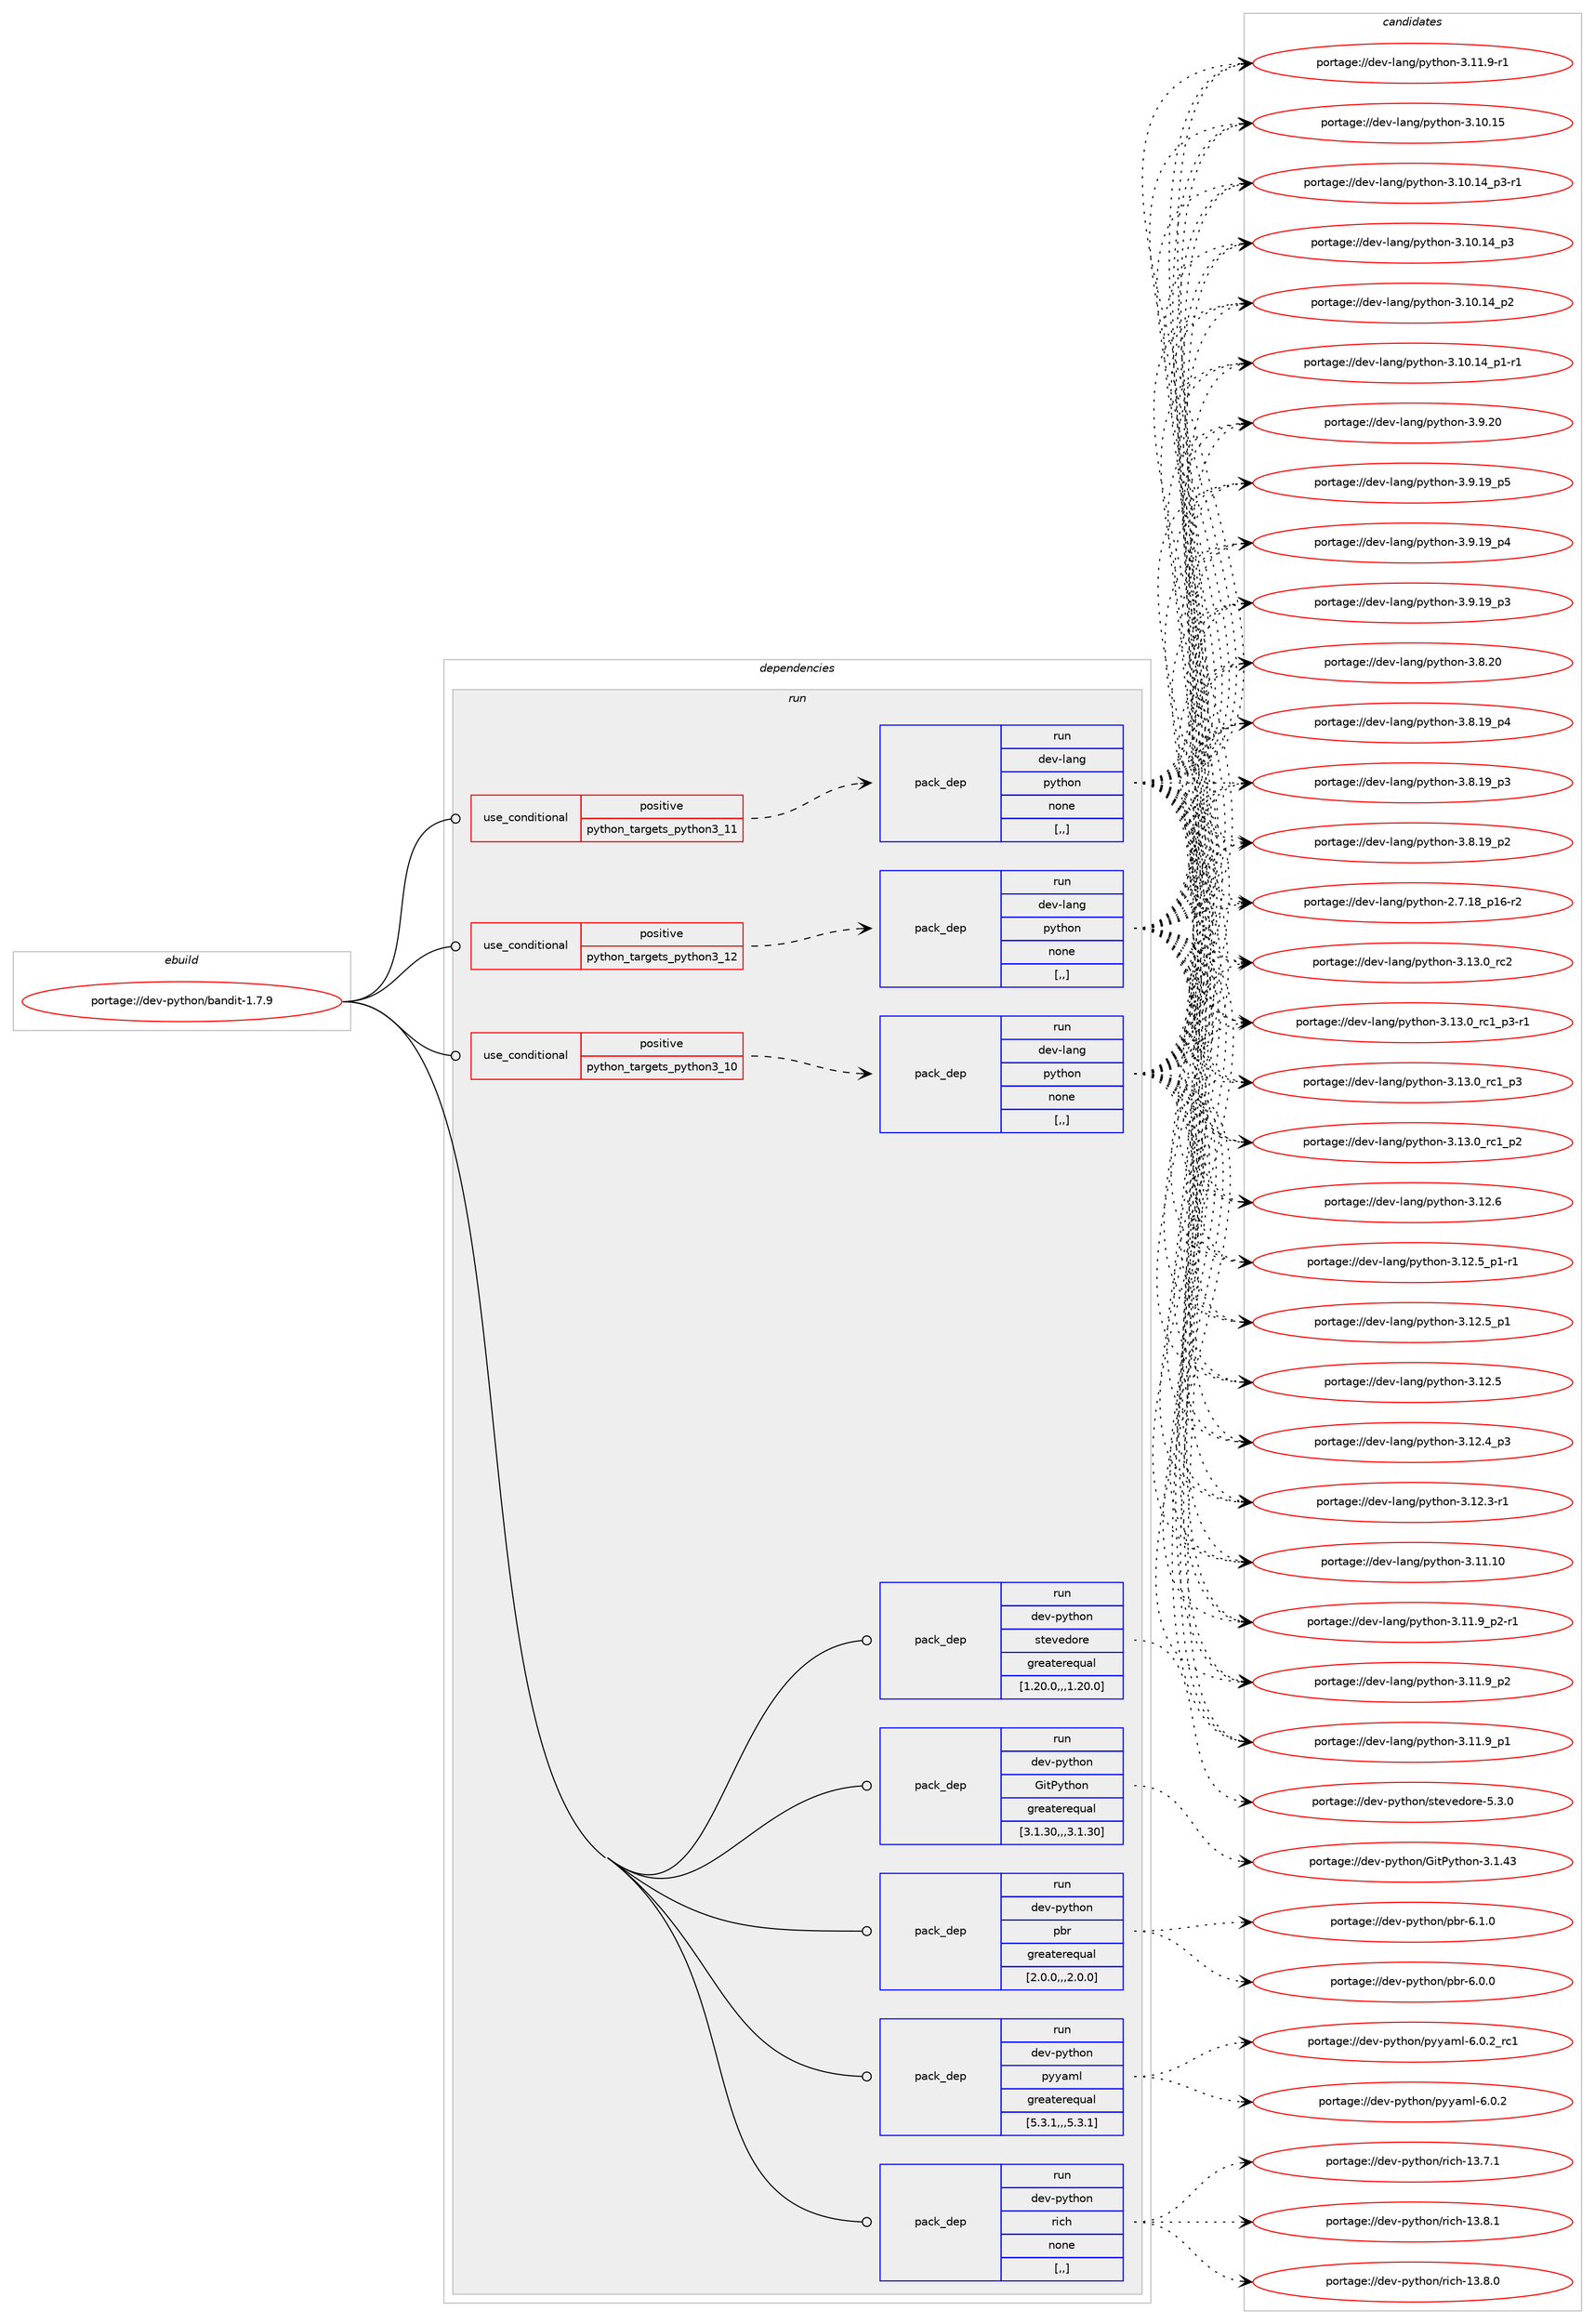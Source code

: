 digraph prolog {

# *************
# Graph options
# *************

newrank=true;
concentrate=true;
compound=true;
graph [rankdir=LR,fontname=Helvetica,fontsize=10,ranksep=1.5];#, ranksep=2.5, nodesep=0.2];
edge  [arrowhead=vee];
node  [fontname=Helvetica,fontsize=10];

# **********
# The ebuild
# **********

subgraph cluster_leftcol {
color=gray;
label=<<i>ebuild</i>>;
id [label="portage://dev-python/bandit-1.7.9", color=red, width=4, href="../dev-python/bandit-1.7.9.svg"];
}

# ****************
# The dependencies
# ****************

subgraph cluster_midcol {
color=gray;
label=<<i>dependencies</i>>;
subgraph cluster_compile {
fillcolor="#eeeeee";
style=filled;
label=<<i>compile</i>>;
}
subgraph cluster_compileandrun {
fillcolor="#eeeeee";
style=filled;
label=<<i>compile and run</i>>;
}
subgraph cluster_run {
fillcolor="#eeeeee";
style=filled;
label=<<i>run</i>>;
subgraph cond161441 {
dependency636749 [label=<<TABLE BORDER="0" CELLBORDER="1" CELLSPACING="0" CELLPADDING="4"><TR><TD ROWSPAN="3" CELLPADDING="10">use_conditional</TD></TR><TR><TD>positive</TD></TR><TR><TD>python_targets_python3_10</TD></TR></TABLE>>, shape=none, color=red];
subgraph pack470494 {
dependency636750 [label=<<TABLE BORDER="0" CELLBORDER="1" CELLSPACING="0" CELLPADDING="4" WIDTH="220"><TR><TD ROWSPAN="6" CELLPADDING="30">pack_dep</TD></TR><TR><TD WIDTH="110">run</TD></TR><TR><TD>dev-lang</TD></TR><TR><TD>python</TD></TR><TR><TD>none</TD></TR><TR><TD>[,,]</TD></TR></TABLE>>, shape=none, color=blue];
}
dependency636749:e -> dependency636750:w [weight=20,style="dashed",arrowhead="vee"];
}
id:e -> dependency636749:w [weight=20,style="solid",arrowhead="odot"];
subgraph cond161442 {
dependency636751 [label=<<TABLE BORDER="0" CELLBORDER="1" CELLSPACING="0" CELLPADDING="4"><TR><TD ROWSPAN="3" CELLPADDING="10">use_conditional</TD></TR><TR><TD>positive</TD></TR><TR><TD>python_targets_python3_11</TD></TR></TABLE>>, shape=none, color=red];
subgraph pack470495 {
dependency636752 [label=<<TABLE BORDER="0" CELLBORDER="1" CELLSPACING="0" CELLPADDING="4" WIDTH="220"><TR><TD ROWSPAN="6" CELLPADDING="30">pack_dep</TD></TR><TR><TD WIDTH="110">run</TD></TR><TR><TD>dev-lang</TD></TR><TR><TD>python</TD></TR><TR><TD>none</TD></TR><TR><TD>[,,]</TD></TR></TABLE>>, shape=none, color=blue];
}
dependency636751:e -> dependency636752:w [weight=20,style="dashed",arrowhead="vee"];
}
id:e -> dependency636751:w [weight=20,style="solid",arrowhead="odot"];
subgraph cond161443 {
dependency636753 [label=<<TABLE BORDER="0" CELLBORDER="1" CELLSPACING="0" CELLPADDING="4"><TR><TD ROWSPAN="3" CELLPADDING="10">use_conditional</TD></TR><TR><TD>positive</TD></TR><TR><TD>python_targets_python3_12</TD></TR></TABLE>>, shape=none, color=red];
subgraph pack470496 {
dependency636754 [label=<<TABLE BORDER="0" CELLBORDER="1" CELLSPACING="0" CELLPADDING="4" WIDTH="220"><TR><TD ROWSPAN="6" CELLPADDING="30">pack_dep</TD></TR><TR><TD WIDTH="110">run</TD></TR><TR><TD>dev-lang</TD></TR><TR><TD>python</TD></TR><TR><TD>none</TD></TR><TR><TD>[,,]</TD></TR></TABLE>>, shape=none, color=blue];
}
dependency636753:e -> dependency636754:w [weight=20,style="dashed",arrowhead="vee"];
}
id:e -> dependency636753:w [weight=20,style="solid",arrowhead="odot"];
subgraph pack470497 {
dependency636755 [label=<<TABLE BORDER="0" CELLBORDER="1" CELLSPACING="0" CELLPADDING="4" WIDTH="220"><TR><TD ROWSPAN="6" CELLPADDING="30">pack_dep</TD></TR><TR><TD WIDTH="110">run</TD></TR><TR><TD>dev-python</TD></TR><TR><TD>GitPython</TD></TR><TR><TD>greaterequal</TD></TR><TR><TD>[3.1.30,,,3.1.30]</TD></TR></TABLE>>, shape=none, color=blue];
}
id:e -> dependency636755:w [weight=20,style="solid",arrowhead="odot"];
subgraph pack470498 {
dependency636756 [label=<<TABLE BORDER="0" CELLBORDER="1" CELLSPACING="0" CELLPADDING="4" WIDTH="220"><TR><TD ROWSPAN="6" CELLPADDING="30">pack_dep</TD></TR><TR><TD WIDTH="110">run</TD></TR><TR><TD>dev-python</TD></TR><TR><TD>pbr</TD></TR><TR><TD>greaterequal</TD></TR><TR><TD>[2.0.0,,,2.0.0]</TD></TR></TABLE>>, shape=none, color=blue];
}
id:e -> dependency636756:w [weight=20,style="solid",arrowhead="odot"];
subgraph pack470499 {
dependency636757 [label=<<TABLE BORDER="0" CELLBORDER="1" CELLSPACING="0" CELLPADDING="4" WIDTH="220"><TR><TD ROWSPAN="6" CELLPADDING="30">pack_dep</TD></TR><TR><TD WIDTH="110">run</TD></TR><TR><TD>dev-python</TD></TR><TR><TD>pyyaml</TD></TR><TR><TD>greaterequal</TD></TR><TR><TD>[5.3.1,,,5.3.1]</TD></TR></TABLE>>, shape=none, color=blue];
}
id:e -> dependency636757:w [weight=20,style="solid",arrowhead="odot"];
subgraph pack470500 {
dependency636758 [label=<<TABLE BORDER="0" CELLBORDER="1" CELLSPACING="0" CELLPADDING="4" WIDTH="220"><TR><TD ROWSPAN="6" CELLPADDING="30">pack_dep</TD></TR><TR><TD WIDTH="110">run</TD></TR><TR><TD>dev-python</TD></TR><TR><TD>rich</TD></TR><TR><TD>none</TD></TR><TR><TD>[,,]</TD></TR></TABLE>>, shape=none, color=blue];
}
id:e -> dependency636758:w [weight=20,style="solid",arrowhead="odot"];
subgraph pack470501 {
dependency636759 [label=<<TABLE BORDER="0" CELLBORDER="1" CELLSPACING="0" CELLPADDING="4" WIDTH="220"><TR><TD ROWSPAN="6" CELLPADDING="30">pack_dep</TD></TR><TR><TD WIDTH="110">run</TD></TR><TR><TD>dev-python</TD></TR><TR><TD>stevedore</TD></TR><TR><TD>greaterequal</TD></TR><TR><TD>[1.20.0,,,1.20.0]</TD></TR></TABLE>>, shape=none, color=blue];
}
id:e -> dependency636759:w [weight=20,style="solid",arrowhead="odot"];
}
}

# **************
# The candidates
# **************

subgraph cluster_choices {
rank=same;
color=gray;
label=<<i>candidates</i>>;

subgraph choice470494 {
color=black;
nodesep=1;
choice10010111845108971101034711212111610411111045514649514648951149950 [label="portage://dev-lang/python-3.13.0_rc2", color=red, width=4,href="../dev-lang/python-3.13.0_rc2.svg"];
choice1001011184510897110103471121211161041111104551464951464895114994995112514511449 [label="portage://dev-lang/python-3.13.0_rc1_p3-r1", color=red, width=4,href="../dev-lang/python-3.13.0_rc1_p3-r1.svg"];
choice100101118451089711010347112121116104111110455146495146489511499499511251 [label="portage://dev-lang/python-3.13.0_rc1_p3", color=red, width=4,href="../dev-lang/python-3.13.0_rc1_p3.svg"];
choice100101118451089711010347112121116104111110455146495146489511499499511250 [label="portage://dev-lang/python-3.13.0_rc1_p2", color=red, width=4,href="../dev-lang/python-3.13.0_rc1_p2.svg"];
choice10010111845108971101034711212111610411111045514649504654 [label="portage://dev-lang/python-3.12.6", color=red, width=4,href="../dev-lang/python-3.12.6.svg"];
choice1001011184510897110103471121211161041111104551464950465395112494511449 [label="portage://dev-lang/python-3.12.5_p1-r1", color=red, width=4,href="../dev-lang/python-3.12.5_p1-r1.svg"];
choice100101118451089711010347112121116104111110455146495046539511249 [label="portage://dev-lang/python-3.12.5_p1", color=red, width=4,href="../dev-lang/python-3.12.5_p1.svg"];
choice10010111845108971101034711212111610411111045514649504653 [label="portage://dev-lang/python-3.12.5", color=red, width=4,href="../dev-lang/python-3.12.5.svg"];
choice100101118451089711010347112121116104111110455146495046529511251 [label="portage://dev-lang/python-3.12.4_p3", color=red, width=4,href="../dev-lang/python-3.12.4_p3.svg"];
choice100101118451089711010347112121116104111110455146495046514511449 [label="portage://dev-lang/python-3.12.3-r1", color=red, width=4,href="../dev-lang/python-3.12.3-r1.svg"];
choice1001011184510897110103471121211161041111104551464949464948 [label="portage://dev-lang/python-3.11.10", color=red, width=4,href="../dev-lang/python-3.11.10.svg"];
choice1001011184510897110103471121211161041111104551464949465795112504511449 [label="portage://dev-lang/python-3.11.9_p2-r1", color=red, width=4,href="../dev-lang/python-3.11.9_p2-r1.svg"];
choice100101118451089711010347112121116104111110455146494946579511250 [label="portage://dev-lang/python-3.11.9_p2", color=red, width=4,href="../dev-lang/python-3.11.9_p2.svg"];
choice100101118451089711010347112121116104111110455146494946579511249 [label="portage://dev-lang/python-3.11.9_p1", color=red, width=4,href="../dev-lang/python-3.11.9_p1.svg"];
choice100101118451089711010347112121116104111110455146494946574511449 [label="portage://dev-lang/python-3.11.9-r1", color=red, width=4,href="../dev-lang/python-3.11.9-r1.svg"];
choice1001011184510897110103471121211161041111104551464948464953 [label="portage://dev-lang/python-3.10.15", color=red, width=4,href="../dev-lang/python-3.10.15.svg"];
choice100101118451089711010347112121116104111110455146494846495295112514511449 [label="portage://dev-lang/python-3.10.14_p3-r1", color=red, width=4,href="../dev-lang/python-3.10.14_p3-r1.svg"];
choice10010111845108971101034711212111610411111045514649484649529511251 [label="portage://dev-lang/python-3.10.14_p3", color=red, width=4,href="../dev-lang/python-3.10.14_p3.svg"];
choice10010111845108971101034711212111610411111045514649484649529511250 [label="portage://dev-lang/python-3.10.14_p2", color=red, width=4,href="../dev-lang/python-3.10.14_p2.svg"];
choice100101118451089711010347112121116104111110455146494846495295112494511449 [label="portage://dev-lang/python-3.10.14_p1-r1", color=red, width=4,href="../dev-lang/python-3.10.14_p1-r1.svg"];
choice10010111845108971101034711212111610411111045514657465048 [label="portage://dev-lang/python-3.9.20", color=red, width=4,href="../dev-lang/python-3.9.20.svg"];
choice100101118451089711010347112121116104111110455146574649579511253 [label="portage://dev-lang/python-3.9.19_p5", color=red, width=4,href="../dev-lang/python-3.9.19_p5.svg"];
choice100101118451089711010347112121116104111110455146574649579511252 [label="portage://dev-lang/python-3.9.19_p4", color=red, width=4,href="../dev-lang/python-3.9.19_p4.svg"];
choice100101118451089711010347112121116104111110455146574649579511251 [label="portage://dev-lang/python-3.9.19_p3", color=red, width=4,href="../dev-lang/python-3.9.19_p3.svg"];
choice10010111845108971101034711212111610411111045514656465048 [label="portage://dev-lang/python-3.8.20", color=red, width=4,href="../dev-lang/python-3.8.20.svg"];
choice100101118451089711010347112121116104111110455146564649579511252 [label="portage://dev-lang/python-3.8.19_p4", color=red, width=4,href="../dev-lang/python-3.8.19_p4.svg"];
choice100101118451089711010347112121116104111110455146564649579511251 [label="portage://dev-lang/python-3.8.19_p3", color=red, width=4,href="../dev-lang/python-3.8.19_p3.svg"];
choice100101118451089711010347112121116104111110455146564649579511250 [label="portage://dev-lang/python-3.8.19_p2", color=red, width=4,href="../dev-lang/python-3.8.19_p2.svg"];
choice100101118451089711010347112121116104111110455046554649569511249544511450 [label="portage://dev-lang/python-2.7.18_p16-r2", color=red, width=4,href="../dev-lang/python-2.7.18_p16-r2.svg"];
dependency636750:e -> choice10010111845108971101034711212111610411111045514649514648951149950:w [style=dotted,weight="100"];
dependency636750:e -> choice1001011184510897110103471121211161041111104551464951464895114994995112514511449:w [style=dotted,weight="100"];
dependency636750:e -> choice100101118451089711010347112121116104111110455146495146489511499499511251:w [style=dotted,weight="100"];
dependency636750:e -> choice100101118451089711010347112121116104111110455146495146489511499499511250:w [style=dotted,weight="100"];
dependency636750:e -> choice10010111845108971101034711212111610411111045514649504654:w [style=dotted,weight="100"];
dependency636750:e -> choice1001011184510897110103471121211161041111104551464950465395112494511449:w [style=dotted,weight="100"];
dependency636750:e -> choice100101118451089711010347112121116104111110455146495046539511249:w [style=dotted,weight="100"];
dependency636750:e -> choice10010111845108971101034711212111610411111045514649504653:w [style=dotted,weight="100"];
dependency636750:e -> choice100101118451089711010347112121116104111110455146495046529511251:w [style=dotted,weight="100"];
dependency636750:e -> choice100101118451089711010347112121116104111110455146495046514511449:w [style=dotted,weight="100"];
dependency636750:e -> choice1001011184510897110103471121211161041111104551464949464948:w [style=dotted,weight="100"];
dependency636750:e -> choice1001011184510897110103471121211161041111104551464949465795112504511449:w [style=dotted,weight="100"];
dependency636750:e -> choice100101118451089711010347112121116104111110455146494946579511250:w [style=dotted,weight="100"];
dependency636750:e -> choice100101118451089711010347112121116104111110455146494946579511249:w [style=dotted,weight="100"];
dependency636750:e -> choice100101118451089711010347112121116104111110455146494946574511449:w [style=dotted,weight="100"];
dependency636750:e -> choice1001011184510897110103471121211161041111104551464948464953:w [style=dotted,weight="100"];
dependency636750:e -> choice100101118451089711010347112121116104111110455146494846495295112514511449:w [style=dotted,weight="100"];
dependency636750:e -> choice10010111845108971101034711212111610411111045514649484649529511251:w [style=dotted,weight="100"];
dependency636750:e -> choice10010111845108971101034711212111610411111045514649484649529511250:w [style=dotted,weight="100"];
dependency636750:e -> choice100101118451089711010347112121116104111110455146494846495295112494511449:w [style=dotted,weight="100"];
dependency636750:e -> choice10010111845108971101034711212111610411111045514657465048:w [style=dotted,weight="100"];
dependency636750:e -> choice100101118451089711010347112121116104111110455146574649579511253:w [style=dotted,weight="100"];
dependency636750:e -> choice100101118451089711010347112121116104111110455146574649579511252:w [style=dotted,weight="100"];
dependency636750:e -> choice100101118451089711010347112121116104111110455146574649579511251:w [style=dotted,weight="100"];
dependency636750:e -> choice10010111845108971101034711212111610411111045514656465048:w [style=dotted,weight="100"];
dependency636750:e -> choice100101118451089711010347112121116104111110455146564649579511252:w [style=dotted,weight="100"];
dependency636750:e -> choice100101118451089711010347112121116104111110455146564649579511251:w [style=dotted,weight="100"];
dependency636750:e -> choice100101118451089711010347112121116104111110455146564649579511250:w [style=dotted,weight="100"];
dependency636750:e -> choice100101118451089711010347112121116104111110455046554649569511249544511450:w [style=dotted,weight="100"];
}
subgraph choice470495 {
color=black;
nodesep=1;
choice10010111845108971101034711212111610411111045514649514648951149950 [label="portage://dev-lang/python-3.13.0_rc2", color=red, width=4,href="../dev-lang/python-3.13.0_rc2.svg"];
choice1001011184510897110103471121211161041111104551464951464895114994995112514511449 [label="portage://dev-lang/python-3.13.0_rc1_p3-r1", color=red, width=4,href="../dev-lang/python-3.13.0_rc1_p3-r1.svg"];
choice100101118451089711010347112121116104111110455146495146489511499499511251 [label="portage://dev-lang/python-3.13.0_rc1_p3", color=red, width=4,href="../dev-lang/python-3.13.0_rc1_p3.svg"];
choice100101118451089711010347112121116104111110455146495146489511499499511250 [label="portage://dev-lang/python-3.13.0_rc1_p2", color=red, width=4,href="../dev-lang/python-3.13.0_rc1_p2.svg"];
choice10010111845108971101034711212111610411111045514649504654 [label="portage://dev-lang/python-3.12.6", color=red, width=4,href="../dev-lang/python-3.12.6.svg"];
choice1001011184510897110103471121211161041111104551464950465395112494511449 [label="portage://dev-lang/python-3.12.5_p1-r1", color=red, width=4,href="../dev-lang/python-3.12.5_p1-r1.svg"];
choice100101118451089711010347112121116104111110455146495046539511249 [label="portage://dev-lang/python-3.12.5_p1", color=red, width=4,href="../dev-lang/python-3.12.5_p1.svg"];
choice10010111845108971101034711212111610411111045514649504653 [label="portage://dev-lang/python-3.12.5", color=red, width=4,href="../dev-lang/python-3.12.5.svg"];
choice100101118451089711010347112121116104111110455146495046529511251 [label="portage://dev-lang/python-3.12.4_p3", color=red, width=4,href="../dev-lang/python-3.12.4_p3.svg"];
choice100101118451089711010347112121116104111110455146495046514511449 [label="portage://dev-lang/python-3.12.3-r1", color=red, width=4,href="../dev-lang/python-3.12.3-r1.svg"];
choice1001011184510897110103471121211161041111104551464949464948 [label="portage://dev-lang/python-3.11.10", color=red, width=4,href="../dev-lang/python-3.11.10.svg"];
choice1001011184510897110103471121211161041111104551464949465795112504511449 [label="portage://dev-lang/python-3.11.9_p2-r1", color=red, width=4,href="../dev-lang/python-3.11.9_p2-r1.svg"];
choice100101118451089711010347112121116104111110455146494946579511250 [label="portage://dev-lang/python-3.11.9_p2", color=red, width=4,href="../dev-lang/python-3.11.9_p2.svg"];
choice100101118451089711010347112121116104111110455146494946579511249 [label="portage://dev-lang/python-3.11.9_p1", color=red, width=4,href="../dev-lang/python-3.11.9_p1.svg"];
choice100101118451089711010347112121116104111110455146494946574511449 [label="portage://dev-lang/python-3.11.9-r1", color=red, width=4,href="../dev-lang/python-3.11.9-r1.svg"];
choice1001011184510897110103471121211161041111104551464948464953 [label="portage://dev-lang/python-3.10.15", color=red, width=4,href="../dev-lang/python-3.10.15.svg"];
choice100101118451089711010347112121116104111110455146494846495295112514511449 [label="portage://dev-lang/python-3.10.14_p3-r1", color=red, width=4,href="../dev-lang/python-3.10.14_p3-r1.svg"];
choice10010111845108971101034711212111610411111045514649484649529511251 [label="portage://dev-lang/python-3.10.14_p3", color=red, width=4,href="../dev-lang/python-3.10.14_p3.svg"];
choice10010111845108971101034711212111610411111045514649484649529511250 [label="portage://dev-lang/python-3.10.14_p2", color=red, width=4,href="../dev-lang/python-3.10.14_p2.svg"];
choice100101118451089711010347112121116104111110455146494846495295112494511449 [label="portage://dev-lang/python-3.10.14_p1-r1", color=red, width=4,href="../dev-lang/python-3.10.14_p1-r1.svg"];
choice10010111845108971101034711212111610411111045514657465048 [label="portage://dev-lang/python-3.9.20", color=red, width=4,href="../dev-lang/python-3.9.20.svg"];
choice100101118451089711010347112121116104111110455146574649579511253 [label="portage://dev-lang/python-3.9.19_p5", color=red, width=4,href="../dev-lang/python-3.9.19_p5.svg"];
choice100101118451089711010347112121116104111110455146574649579511252 [label="portage://dev-lang/python-3.9.19_p4", color=red, width=4,href="../dev-lang/python-3.9.19_p4.svg"];
choice100101118451089711010347112121116104111110455146574649579511251 [label="portage://dev-lang/python-3.9.19_p3", color=red, width=4,href="../dev-lang/python-3.9.19_p3.svg"];
choice10010111845108971101034711212111610411111045514656465048 [label="portage://dev-lang/python-3.8.20", color=red, width=4,href="../dev-lang/python-3.8.20.svg"];
choice100101118451089711010347112121116104111110455146564649579511252 [label="portage://dev-lang/python-3.8.19_p4", color=red, width=4,href="../dev-lang/python-3.8.19_p4.svg"];
choice100101118451089711010347112121116104111110455146564649579511251 [label="portage://dev-lang/python-3.8.19_p3", color=red, width=4,href="../dev-lang/python-3.8.19_p3.svg"];
choice100101118451089711010347112121116104111110455146564649579511250 [label="portage://dev-lang/python-3.8.19_p2", color=red, width=4,href="../dev-lang/python-3.8.19_p2.svg"];
choice100101118451089711010347112121116104111110455046554649569511249544511450 [label="portage://dev-lang/python-2.7.18_p16-r2", color=red, width=4,href="../dev-lang/python-2.7.18_p16-r2.svg"];
dependency636752:e -> choice10010111845108971101034711212111610411111045514649514648951149950:w [style=dotted,weight="100"];
dependency636752:e -> choice1001011184510897110103471121211161041111104551464951464895114994995112514511449:w [style=dotted,weight="100"];
dependency636752:e -> choice100101118451089711010347112121116104111110455146495146489511499499511251:w [style=dotted,weight="100"];
dependency636752:e -> choice100101118451089711010347112121116104111110455146495146489511499499511250:w [style=dotted,weight="100"];
dependency636752:e -> choice10010111845108971101034711212111610411111045514649504654:w [style=dotted,weight="100"];
dependency636752:e -> choice1001011184510897110103471121211161041111104551464950465395112494511449:w [style=dotted,weight="100"];
dependency636752:e -> choice100101118451089711010347112121116104111110455146495046539511249:w [style=dotted,weight="100"];
dependency636752:e -> choice10010111845108971101034711212111610411111045514649504653:w [style=dotted,weight="100"];
dependency636752:e -> choice100101118451089711010347112121116104111110455146495046529511251:w [style=dotted,weight="100"];
dependency636752:e -> choice100101118451089711010347112121116104111110455146495046514511449:w [style=dotted,weight="100"];
dependency636752:e -> choice1001011184510897110103471121211161041111104551464949464948:w [style=dotted,weight="100"];
dependency636752:e -> choice1001011184510897110103471121211161041111104551464949465795112504511449:w [style=dotted,weight="100"];
dependency636752:e -> choice100101118451089711010347112121116104111110455146494946579511250:w [style=dotted,weight="100"];
dependency636752:e -> choice100101118451089711010347112121116104111110455146494946579511249:w [style=dotted,weight="100"];
dependency636752:e -> choice100101118451089711010347112121116104111110455146494946574511449:w [style=dotted,weight="100"];
dependency636752:e -> choice1001011184510897110103471121211161041111104551464948464953:w [style=dotted,weight="100"];
dependency636752:e -> choice100101118451089711010347112121116104111110455146494846495295112514511449:w [style=dotted,weight="100"];
dependency636752:e -> choice10010111845108971101034711212111610411111045514649484649529511251:w [style=dotted,weight="100"];
dependency636752:e -> choice10010111845108971101034711212111610411111045514649484649529511250:w [style=dotted,weight="100"];
dependency636752:e -> choice100101118451089711010347112121116104111110455146494846495295112494511449:w [style=dotted,weight="100"];
dependency636752:e -> choice10010111845108971101034711212111610411111045514657465048:w [style=dotted,weight="100"];
dependency636752:e -> choice100101118451089711010347112121116104111110455146574649579511253:w [style=dotted,weight="100"];
dependency636752:e -> choice100101118451089711010347112121116104111110455146574649579511252:w [style=dotted,weight="100"];
dependency636752:e -> choice100101118451089711010347112121116104111110455146574649579511251:w [style=dotted,weight="100"];
dependency636752:e -> choice10010111845108971101034711212111610411111045514656465048:w [style=dotted,weight="100"];
dependency636752:e -> choice100101118451089711010347112121116104111110455146564649579511252:w [style=dotted,weight="100"];
dependency636752:e -> choice100101118451089711010347112121116104111110455146564649579511251:w [style=dotted,weight="100"];
dependency636752:e -> choice100101118451089711010347112121116104111110455146564649579511250:w [style=dotted,weight="100"];
dependency636752:e -> choice100101118451089711010347112121116104111110455046554649569511249544511450:w [style=dotted,weight="100"];
}
subgraph choice470496 {
color=black;
nodesep=1;
choice10010111845108971101034711212111610411111045514649514648951149950 [label="portage://dev-lang/python-3.13.0_rc2", color=red, width=4,href="../dev-lang/python-3.13.0_rc2.svg"];
choice1001011184510897110103471121211161041111104551464951464895114994995112514511449 [label="portage://dev-lang/python-3.13.0_rc1_p3-r1", color=red, width=4,href="../dev-lang/python-3.13.0_rc1_p3-r1.svg"];
choice100101118451089711010347112121116104111110455146495146489511499499511251 [label="portage://dev-lang/python-3.13.0_rc1_p3", color=red, width=4,href="../dev-lang/python-3.13.0_rc1_p3.svg"];
choice100101118451089711010347112121116104111110455146495146489511499499511250 [label="portage://dev-lang/python-3.13.0_rc1_p2", color=red, width=4,href="../dev-lang/python-3.13.0_rc1_p2.svg"];
choice10010111845108971101034711212111610411111045514649504654 [label="portage://dev-lang/python-3.12.6", color=red, width=4,href="../dev-lang/python-3.12.6.svg"];
choice1001011184510897110103471121211161041111104551464950465395112494511449 [label="portage://dev-lang/python-3.12.5_p1-r1", color=red, width=4,href="../dev-lang/python-3.12.5_p1-r1.svg"];
choice100101118451089711010347112121116104111110455146495046539511249 [label="portage://dev-lang/python-3.12.5_p1", color=red, width=4,href="../dev-lang/python-3.12.5_p1.svg"];
choice10010111845108971101034711212111610411111045514649504653 [label="portage://dev-lang/python-3.12.5", color=red, width=4,href="../dev-lang/python-3.12.5.svg"];
choice100101118451089711010347112121116104111110455146495046529511251 [label="portage://dev-lang/python-3.12.4_p3", color=red, width=4,href="../dev-lang/python-3.12.4_p3.svg"];
choice100101118451089711010347112121116104111110455146495046514511449 [label="portage://dev-lang/python-3.12.3-r1", color=red, width=4,href="../dev-lang/python-3.12.3-r1.svg"];
choice1001011184510897110103471121211161041111104551464949464948 [label="portage://dev-lang/python-3.11.10", color=red, width=4,href="../dev-lang/python-3.11.10.svg"];
choice1001011184510897110103471121211161041111104551464949465795112504511449 [label="portage://dev-lang/python-3.11.9_p2-r1", color=red, width=4,href="../dev-lang/python-3.11.9_p2-r1.svg"];
choice100101118451089711010347112121116104111110455146494946579511250 [label="portage://dev-lang/python-3.11.9_p2", color=red, width=4,href="../dev-lang/python-3.11.9_p2.svg"];
choice100101118451089711010347112121116104111110455146494946579511249 [label="portage://dev-lang/python-3.11.9_p1", color=red, width=4,href="../dev-lang/python-3.11.9_p1.svg"];
choice100101118451089711010347112121116104111110455146494946574511449 [label="portage://dev-lang/python-3.11.9-r1", color=red, width=4,href="../dev-lang/python-3.11.9-r1.svg"];
choice1001011184510897110103471121211161041111104551464948464953 [label="portage://dev-lang/python-3.10.15", color=red, width=4,href="../dev-lang/python-3.10.15.svg"];
choice100101118451089711010347112121116104111110455146494846495295112514511449 [label="portage://dev-lang/python-3.10.14_p3-r1", color=red, width=4,href="../dev-lang/python-3.10.14_p3-r1.svg"];
choice10010111845108971101034711212111610411111045514649484649529511251 [label="portage://dev-lang/python-3.10.14_p3", color=red, width=4,href="../dev-lang/python-3.10.14_p3.svg"];
choice10010111845108971101034711212111610411111045514649484649529511250 [label="portage://dev-lang/python-3.10.14_p2", color=red, width=4,href="../dev-lang/python-3.10.14_p2.svg"];
choice100101118451089711010347112121116104111110455146494846495295112494511449 [label="portage://dev-lang/python-3.10.14_p1-r1", color=red, width=4,href="../dev-lang/python-3.10.14_p1-r1.svg"];
choice10010111845108971101034711212111610411111045514657465048 [label="portage://dev-lang/python-3.9.20", color=red, width=4,href="../dev-lang/python-3.9.20.svg"];
choice100101118451089711010347112121116104111110455146574649579511253 [label="portage://dev-lang/python-3.9.19_p5", color=red, width=4,href="../dev-lang/python-3.9.19_p5.svg"];
choice100101118451089711010347112121116104111110455146574649579511252 [label="portage://dev-lang/python-3.9.19_p4", color=red, width=4,href="../dev-lang/python-3.9.19_p4.svg"];
choice100101118451089711010347112121116104111110455146574649579511251 [label="portage://dev-lang/python-3.9.19_p3", color=red, width=4,href="../dev-lang/python-3.9.19_p3.svg"];
choice10010111845108971101034711212111610411111045514656465048 [label="portage://dev-lang/python-3.8.20", color=red, width=4,href="../dev-lang/python-3.8.20.svg"];
choice100101118451089711010347112121116104111110455146564649579511252 [label="portage://dev-lang/python-3.8.19_p4", color=red, width=4,href="../dev-lang/python-3.8.19_p4.svg"];
choice100101118451089711010347112121116104111110455146564649579511251 [label="portage://dev-lang/python-3.8.19_p3", color=red, width=4,href="../dev-lang/python-3.8.19_p3.svg"];
choice100101118451089711010347112121116104111110455146564649579511250 [label="portage://dev-lang/python-3.8.19_p2", color=red, width=4,href="../dev-lang/python-3.8.19_p2.svg"];
choice100101118451089711010347112121116104111110455046554649569511249544511450 [label="portage://dev-lang/python-2.7.18_p16-r2", color=red, width=4,href="../dev-lang/python-2.7.18_p16-r2.svg"];
dependency636754:e -> choice10010111845108971101034711212111610411111045514649514648951149950:w [style=dotted,weight="100"];
dependency636754:e -> choice1001011184510897110103471121211161041111104551464951464895114994995112514511449:w [style=dotted,weight="100"];
dependency636754:e -> choice100101118451089711010347112121116104111110455146495146489511499499511251:w [style=dotted,weight="100"];
dependency636754:e -> choice100101118451089711010347112121116104111110455146495146489511499499511250:w [style=dotted,weight="100"];
dependency636754:e -> choice10010111845108971101034711212111610411111045514649504654:w [style=dotted,weight="100"];
dependency636754:e -> choice1001011184510897110103471121211161041111104551464950465395112494511449:w [style=dotted,weight="100"];
dependency636754:e -> choice100101118451089711010347112121116104111110455146495046539511249:w [style=dotted,weight="100"];
dependency636754:e -> choice10010111845108971101034711212111610411111045514649504653:w [style=dotted,weight="100"];
dependency636754:e -> choice100101118451089711010347112121116104111110455146495046529511251:w [style=dotted,weight="100"];
dependency636754:e -> choice100101118451089711010347112121116104111110455146495046514511449:w [style=dotted,weight="100"];
dependency636754:e -> choice1001011184510897110103471121211161041111104551464949464948:w [style=dotted,weight="100"];
dependency636754:e -> choice1001011184510897110103471121211161041111104551464949465795112504511449:w [style=dotted,weight="100"];
dependency636754:e -> choice100101118451089711010347112121116104111110455146494946579511250:w [style=dotted,weight="100"];
dependency636754:e -> choice100101118451089711010347112121116104111110455146494946579511249:w [style=dotted,weight="100"];
dependency636754:e -> choice100101118451089711010347112121116104111110455146494946574511449:w [style=dotted,weight="100"];
dependency636754:e -> choice1001011184510897110103471121211161041111104551464948464953:w [style=dotted,weight="100"];
dependency636754:e -> choice100101118451089711010347112121116104111110455146494846495295112514511449:w [style=dotted,weight="100"];
dependency636754:e -> choice10010111845108971101034711212111610411111045514649484649529511251:w [style=dotted,weight="100"];
dependency636754:e -> choice10010111845108971101034711212111610411111045514649484649529511250:w [style=dotted,weight="100"];
dependency636754:e -> choice100101118451089711010347112121116104111110455146494846495295112494511449:w [style=dotted,weight="100"];
dependency636754:e -> choice10010111845108971101034711212111610411111045514657465048:w [style=dotted,weight="100"];
dependency636754:e -> choice100101118451089711010347112121116104111110455146574649579511253:w [style=dotted,weight="100"];
dependency636754:e -> choice100101118451089711010347112121116104111110455146574649579511252:w [style=dotted,weight="100"];
dependency636754:e -> choice100101118451089711010347112121116104111110455146574649579511251:w [style=dotted,weight="100"];
dependency636754:e -> choice10010111845108971101034711212111610411111045514656465048:w [style=dotted,weight="100"];
dependency636754:e -> choice100101118451089711010347112121116104111110455146564649579511252:w [style=dotted,weight="100"];
dependency636754:e -> choice100101118451089711010347112121116104111110455146564649579511251:w [style=dotted,weight="100"];
dependency636754:e -> choice100101118451089711010347112121116104111110455146564649579511250:w [style=dotted,weight="100"];
dependency636754:e -> choice100101118451089711010347112121116104111110455046554649569511249544511450:w [style=dotted,weight="100"];
}
subgraph choice470497 {
color=black;
nodesep=1;
choice1001011184511212111610411111047711051168012111610411111045514649465251 [label="portage://dev-python/GitPython-3.1.43", color=red, width=4,href="../dev-python/GitPython-3.1.43.svg"];
dependency636755:e -> choice1001011184511212111610411111047711051168012111610411111045514649465251:w [style=dotted,weight="100"];
}
subgraph choice470498 {
color=black;
nodesep=1;
choice100101118451121211161041111104711298114455446494648 [label="portage://dev-python/pbr-6.1.0", color=red, width=4,href="../dev-python/pbr-6.1.0.svg"];
choice100101118451121211161041111104711298114455446484648 [label="portage://dev-python/pbr-6.0.0", color=red, width=4,href="../dev-python/pbr-6.0.0.svg"];
dependency636756:e -> choice100101118451121211161041111104711298114455446494648:w [style=dotted,weight="100"];
dependency636756:e -> choice100101118451121211161041111104711298114455446484648:w [style=dotted,weight="100"];
}
subgraph choice470499 {
color=black;
nodesep=1;
choice100101118451121211161041111104711212112197109108455446484650951149949 [label="portage://dev-python/pyyaml-6.0.2_rc1", color=red, width=4,href="../dev-python/pyyaml-6.0.2_rc1.svg"];
choice100101118451121211161041111104711212112197109108455446484650 [label="portage://dev-python/pyyaml-6.0.2", color=red, width=4,href="../dev-python/pyyaml-6.0.2.svg"];
dependency636757:e -> choice100101118451121211161041111104711212112197109108455446484650951149949:w [style=dotted,weight="100"];
dependency636757:e -> choice100101118451121211161041111104711212112197109108455446484650:w [style=dotted,weight="100"];
}
subgraph choice470500 {
color=black;
nodesep=1;
choice10010111845112121116104111110471141059910445495146564649 [label="portage://dev-python/rich-13.8.1", color=red, width=4,href="../dev-python/rich-13.8.1.svg"];
choice10010111845112121116104111110471141059910445495146564648 [label="portage://dev-python/rich-13.8.0", color=red, width=4,href="../dev-python/rich-13.8.0.svg"];
choice10010111845112121116104111110471141059910445495146554649 [label="portage://dev-python/rich-13.7.1", color=red, width=4,href="../dev-python/rich-13.7.1.svg"];
dependency636758:e -> choice10010111845112121116104111110471141059910445495146564649:w [style=dotted,weight="100"];
dependency636758:e -> choice10010111845112121116104111110471141059910445495146564648:w [style=dotted,weight="100"];
dependency636758:e -> choice10010111845112121116104111110471141059910445495146554649:w [style=dotted,weight="100"];
}
subgraph choice470501 {
color=black;
nodesep=1;
choice1001011184511212111610411111047115116101118101100111114101455346514648 [label="portage://dev-python/stevedore-5.3.0", color=red, width=4,href="../dev-python/stevedore-5.3.0.svg"];
dependency636759:e -> choice1001011184511212111610411111047115116101118101100111114101455346514648:w [style=dotted,weight="100"];
}
}

}
